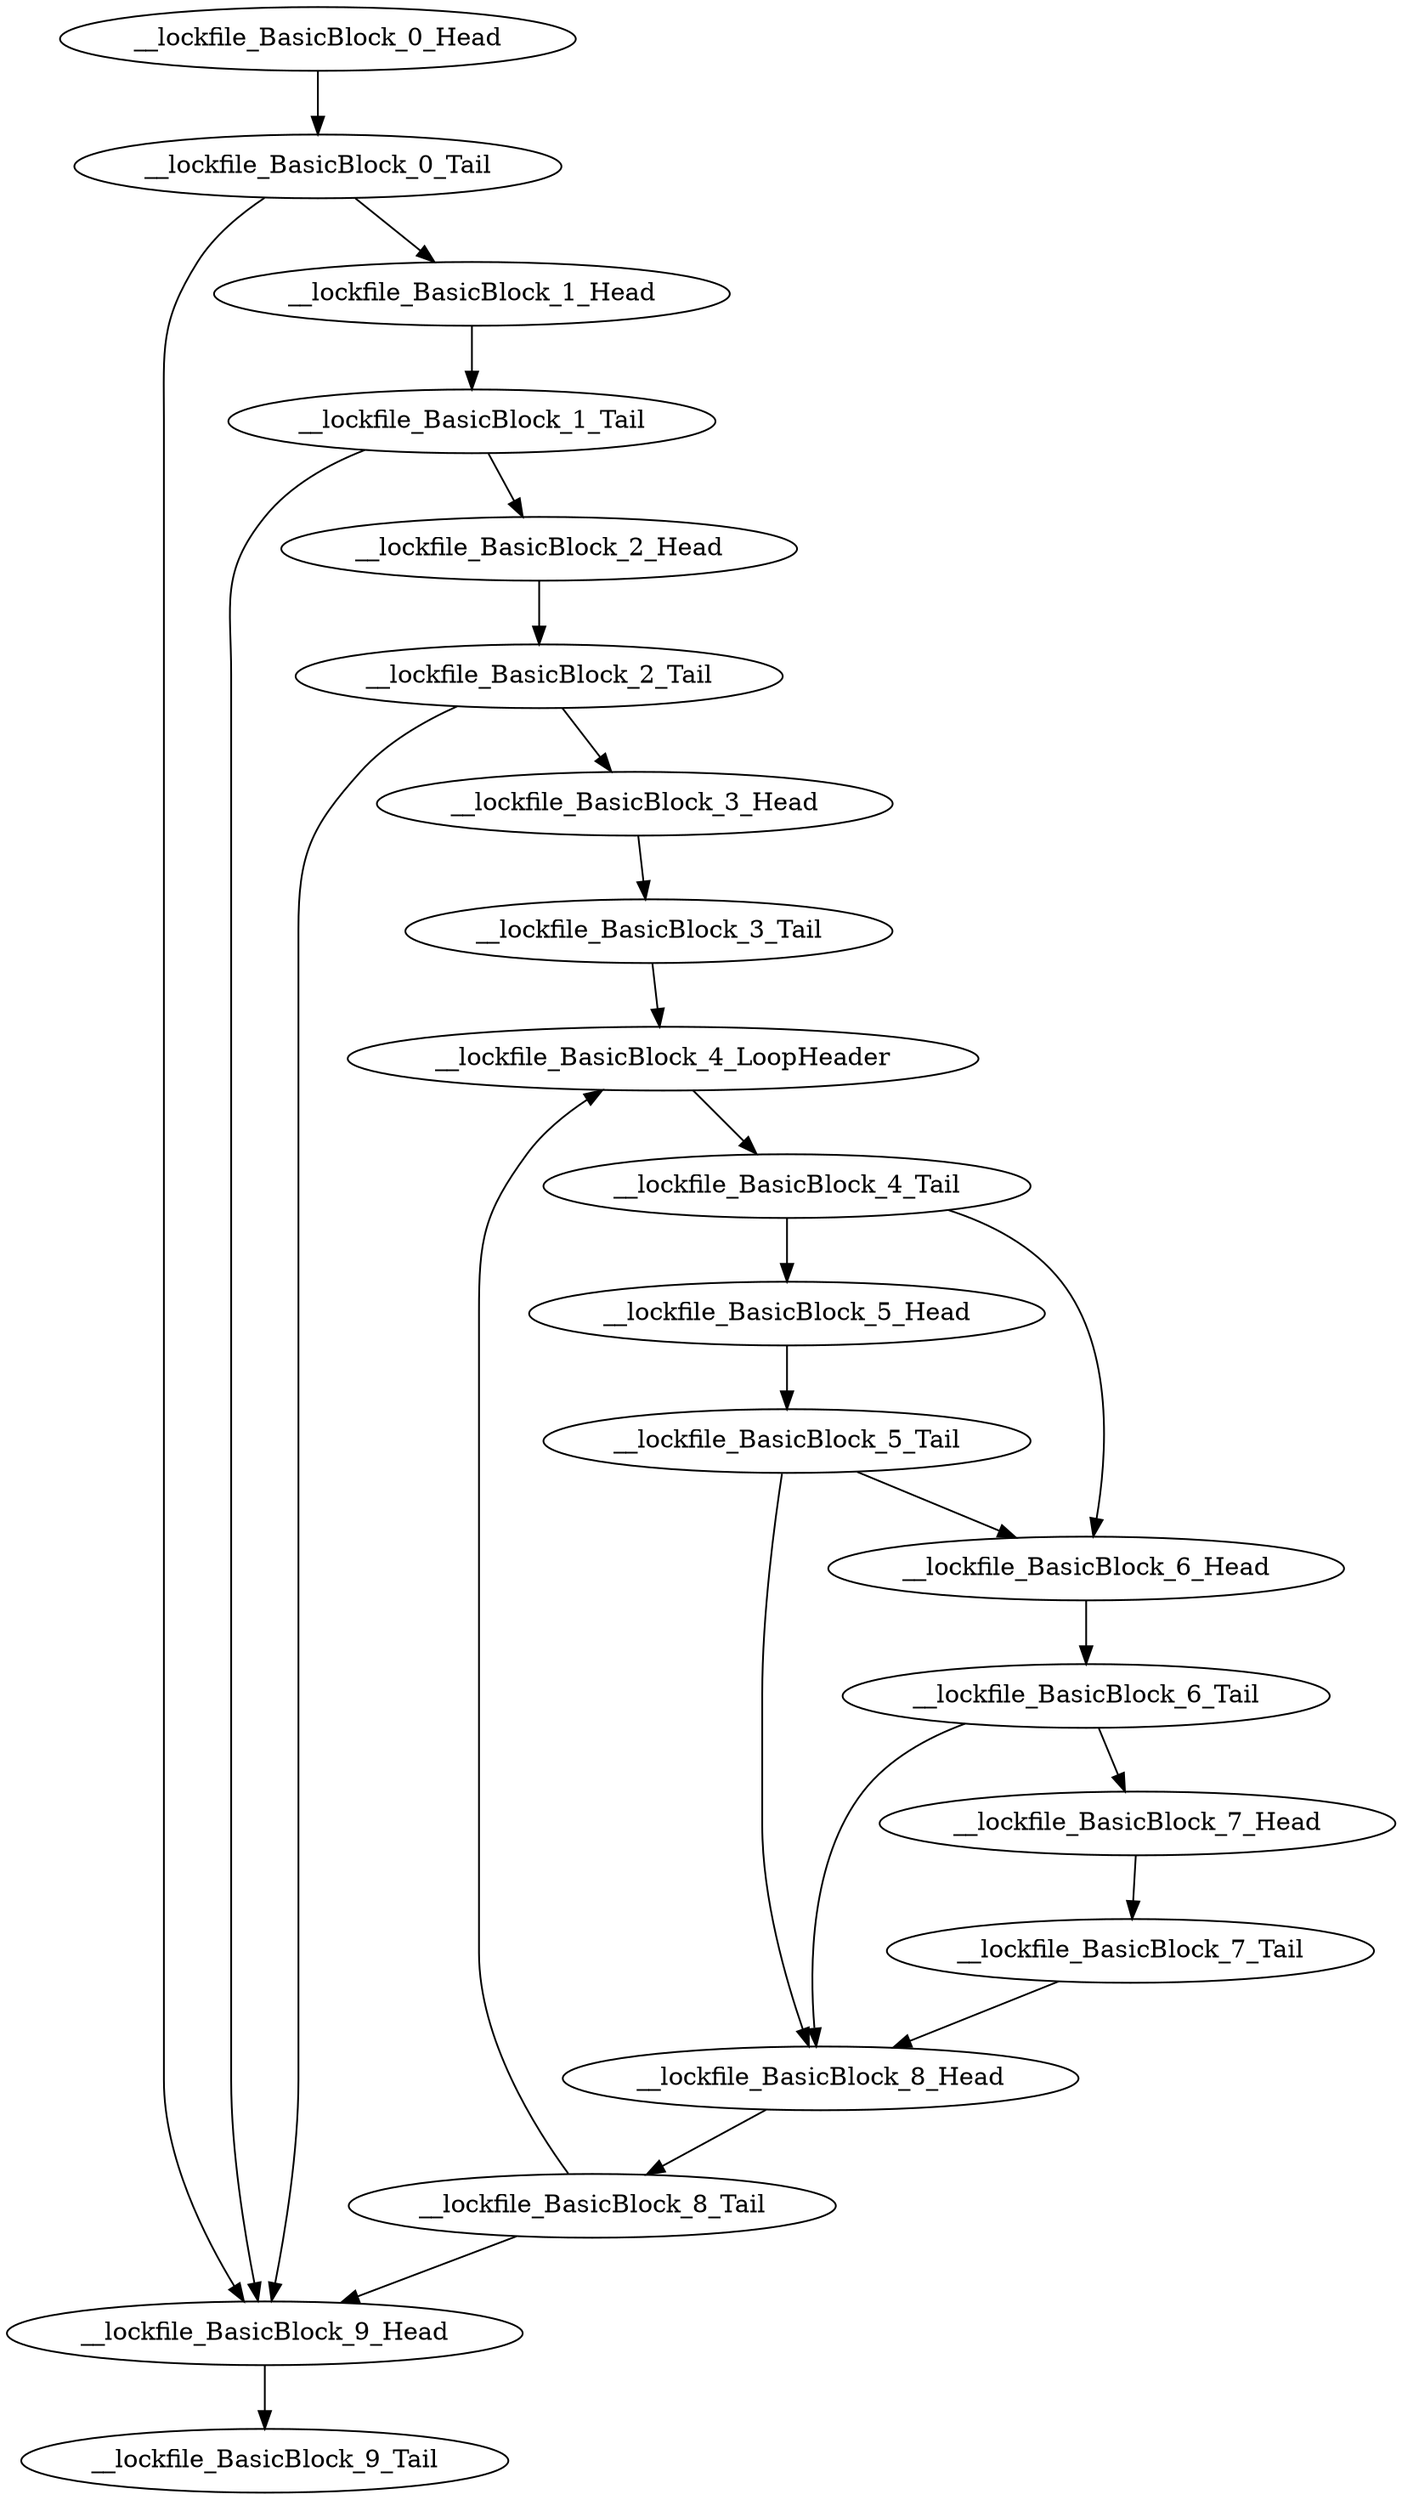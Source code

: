 digraph G {
    "__lockfile_BasicBlock_2_Tail" -> "__lockfile_BasicBlock_9_Head"
    "__lockfile_BasicBlock_2_Tail" -> "__lockfile_BasicBlock_3_Head"
    "__lockfile_BasicBlock_6_Tail" -> "__lockfile_BasicBlock_8_Head"
    "__lockfile_BasicBlock_6_Tail" -> "__lockfile_BasicBlock_7_Head"
    "__lockfile_BasicBlock_9_Head" -> "__lockfile_BasicBlock_9_Tail"
    "__lockfile_BasicBlock_5_Head" -> "__lockfile_BasicBlock_5_Tail"
    "__lockfile_BasicBlock_8_Tail" -> "__lockfile_BasicBlock_9_Head"
    "__lockfile_BasicBlock_8_Tail" -> "__lockfile_BasicBlock_4_LoopHeader"
    "__lockfile_BasicBlock_3_Head" -> "__lockfile_BasicBlock_3_Tail"
    "__lockfile_BasicBlock_0_Head" -> "__lockfile_BasicBlock_0_Tail"
    "__lockfile_BasicBlock_3_Tail" -> "__lockfile_BasicBlock_4_LoopHeader"
    "__lockfile_BasicBlock_6_Head" -> "__lockfile_BasicBlock_6_Tail"
    "__lockfile_BasicBlock_7_Tail" -> "__lockfile_BasicBlock_8_Head"
    "__lockfile_BasicBlock_1_Tail" -> "__lockfile_BasicBlock_9_Head"
    "__lockfile_BasicBlock_1_Tail" -> "__lockfile_BasicBlock_2_Head"
    "__lockfile_BasicBlock_8_Head" -> "__lockfile_BasicBlock_8_Tail"
    "__lockfile_BasicBlock_4_LoopHeader" -> "__lockfile_BasicBlock_4_Tail"
    "__lockfile_BasicBlock_0_Tail" -> "__lockfile_BasicBlock_9_Head"
    "__lockfile_BasicBlock_0_Tail" -> "__lockfile_BasicBlock_1_Head"
    "__lockfile_BasicBlock_5_Tail" -> "__lockfile_BasicBlock_6_Head"
    "__lockfile_BasicBlock_5_Tail" -> "__lockfile_BasicBlock_8_Head"
    "__lockfile_BasicBlock_4_Tail" -> "__lockfile_BasicBlock_5_Head"
    "__lockfile_BasicBlock_4_Tail" -> "__lockfile_BasicBlock_6_Head"
    "__lockfile_BasicBlock_2_Head" -> "__lockfile_BasicBlock_2_Tail"
    "__lockfile_BasicBlock_7_Head" -> "__lockfile_BasicBlock_7_Tail"
    "__lockfile_BasicBlock_1_Head" -> "__lockfile_BasicBlock_1_Tail"
}
